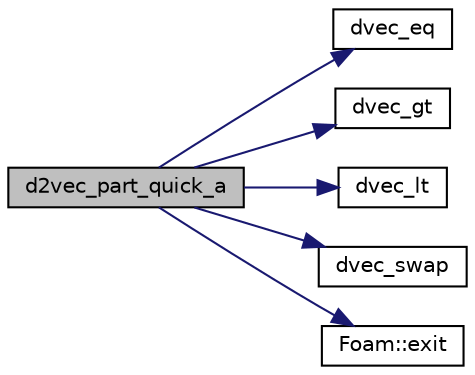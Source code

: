 digraph "d2vec_part_quick_a"
{
  bgcolor="transparent";
  edge [fontname="Helvetica",fontsize="10",labelfontname="Helvetica",labelfontsize="10"];
  node [fontname="Helvetica",fontsize="10",shape=record];
  rankdir="LR";
  Node1 [label="d2vec_part_quick_a",height=0.2,width=0.4,color="black", fillcolor="grey75", style="filled" fontcolor="black"];
  Node1 -> Node2 [color="midnightblue",fontsize="10",style="solid",fontname="Helvetica"];
  Node2 [label="dvec_eq",height=0.2,width=0.4,color="black",URL="$geompack_8C.html#aa1edc13a7040857e274fa9517de2ac96"];
  Node1 -> Node3 [color="midnightblue",fontsize="10",style="solid",fontname="Helvetica"];
  Node3 [label="dvec_gt",height=0.2,width=0.4,color="black",URL="$geompack_8C.html#aeb09dee29c0a4b017b0a0d0bd9a3d28c"];
  Node1 -> Node4 [color="midnightblue",fontsize="10",style="solid",fontname="Helvetica"];
  Node4 [label="dvec_lt",height=0.2,width=0.4,color="black",URL="$geompack_8C.html#ac77b87d195a34fa6765ee33f6bc495e9"];
  Node1 -> Node5 [color="midnightblue",fontsize="10",style="solid",fontname="Helvetica"];
  Node5 [label="dvec_swap",height=0.2,width=0.4,color="black",URL="$geompack_8C.html#aea4b770151ca3ccd77f6fe3e861bf2f0"];
  Node1 -> Node6 [color="midnightblue",fontsize="10",style="solid",fontname="Helvetica"];
  Node6 [label="Foam::exit",height=0.2,width=0.4,color="black",URL="$namespaceFoam.html#a06ca7250d8e89caf05243ec094843642"];
}
